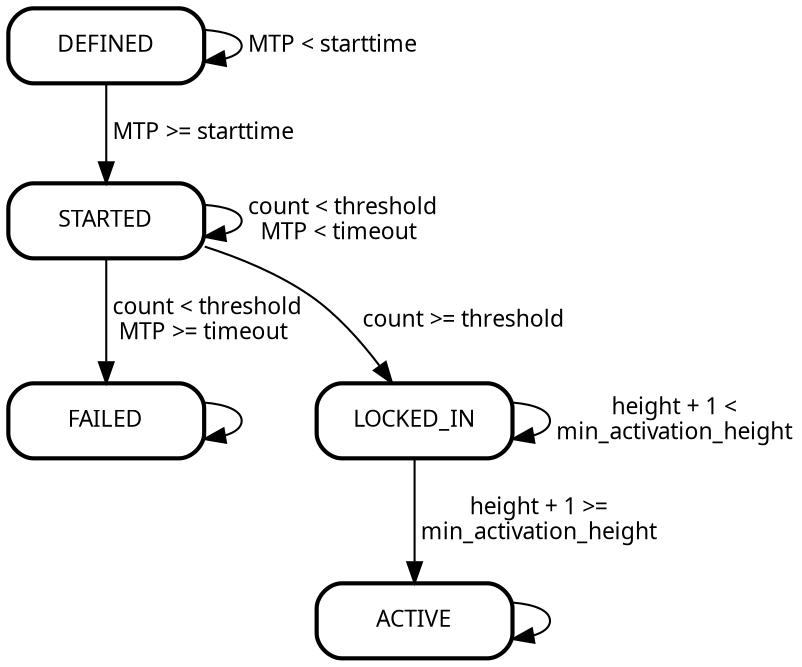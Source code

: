 digraph {
  rankdir=TD;

  node [fontname="lmtt", fontsize=11, fixedsize=true, width=1.3, shape=box, style="rounded,bold"];

  edge [fontname="lmtt", fontsize=11];

  edge [weight = 100];
  "DEFINED" -> "STARTED" [label=" MTP >= starttime"];
  "STARTED" -> "FAILED" [label=" count < threshold\nMTP >= timeout"];
  "LOCKED_IN" -> "LOCKED_IN" [label=" height + 1 <\n min_activation_height"];
  "LOCKED_IN" -> "ACTIVE" [label=" height + 1 >=\n min_activation_height"];

  edge [weight = 1];
  "STARTED" -> "LOCKED_IN" [label="count >= threshold"];

  "FAILED" -> "LOCKED_IN" [style=invis];

  "DEFINED"-> "DEFINED" [label=" MTP < starttime"];
  "STARTED"-> "STARTED" [label=" count < threshold\nMTP < timeout"];
  "ACTIVE" -> "ACTIVE";
  "FAILED" -> "FAILED";

  "STARTED";
  "LOCKED_IN";
  "ACTIVE";
  "FAILED";

  { rank=same; "FAILED" "LOCKED_IN" }
  { rank=sink; "ACTIVE" }
}
